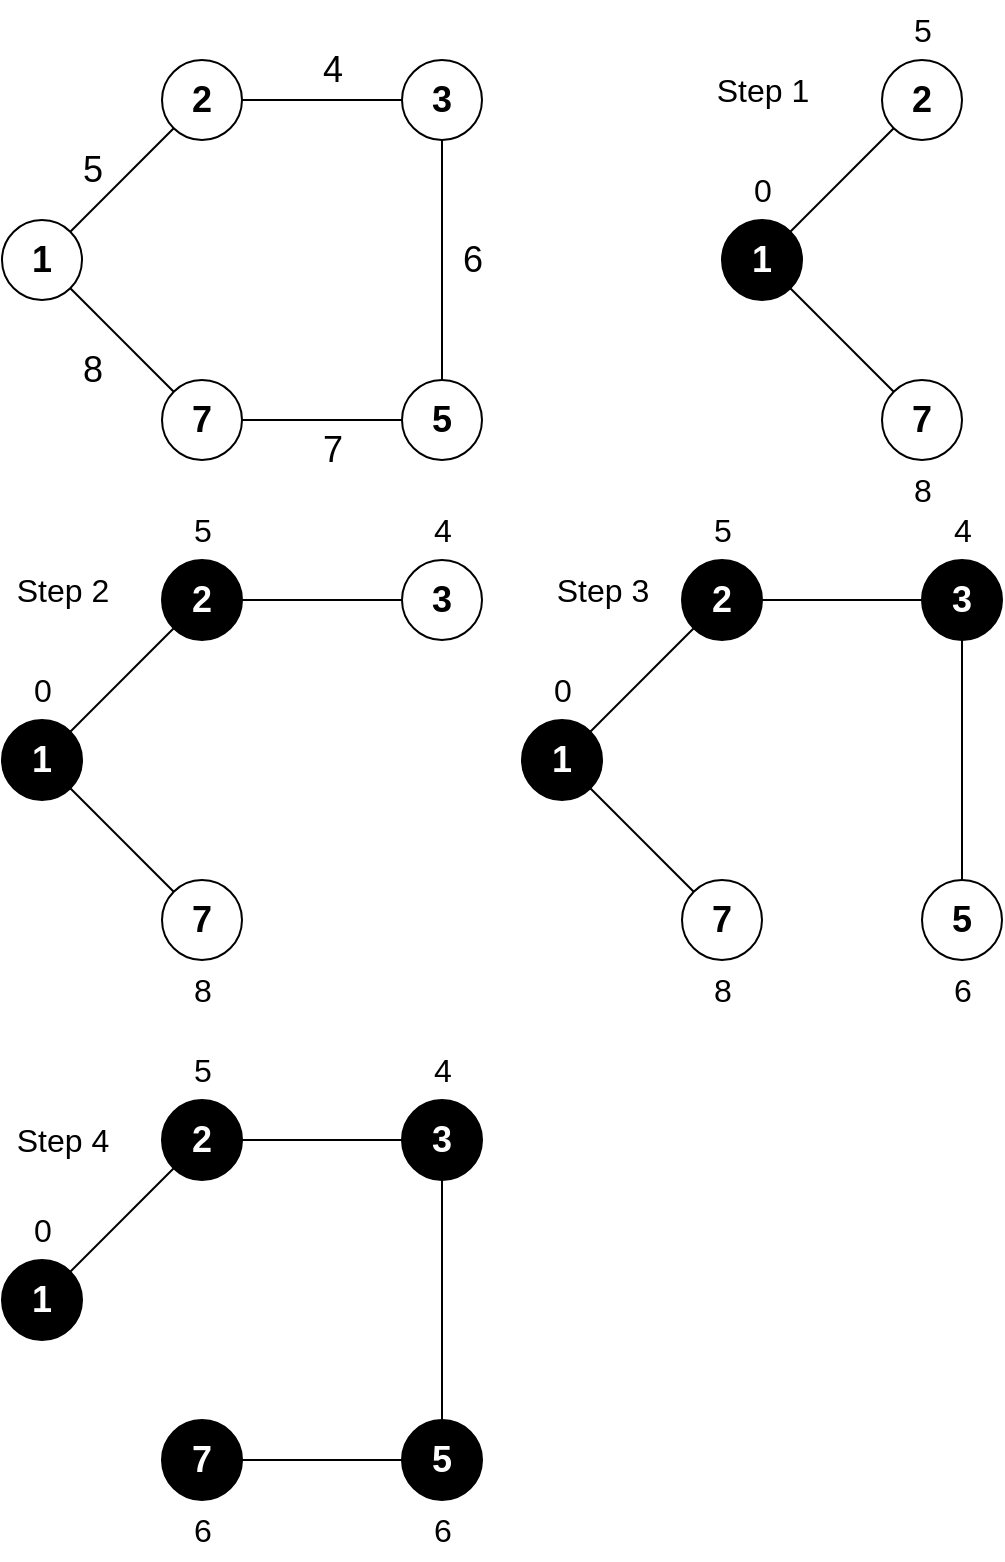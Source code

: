 <mxfile version="12.6.2" type="onedrive"><diagram id="KiY3U6YMpNRzeBWA6Y0t" name="Page-1"><mxGraphModel dx="962" dy="574" grid="1" gridSize="10" guides="1" tooltips="1" connect="1" arrows="1" fold="1" page="1" pageScale="1" pageWidth="827" pageHeight="3000" math="0" shadow="0"><root><mxCell id="0"/><mxCell id="1" parent="0"/><mxCell id="Ini2lzGH3fIirysKKG0V-1" value="&lt;font style=&quot;font-size: 18px&quot;&gt;&lt;b&gt;1&lt;/b&gt;&lt;/font&gt;" style="ellipse;whiteSpace=wrap;html=1;aspect=fixed;" vertex="1" parent="1"><mxGeometry x="40" y="130" width="40" height="40" as="geometry"/></mxCell><mxCell id="Ini2lzGH3fIirysKKG0V-2" value="&lt;font style=&quot;font-size: 18px&quot;&gt;&lt;b&gt;2&lt;/b&gt;&lt;/font&gt;" style="ellipse;whiteSpace=wrap;html=1;aspect=fixed;" vertex="1" parent="1"><mxGeometry x="120" y="50" width="40" height="40" as="geometry"/></mxCell><mxCell id="Ini2lzGH3fIirysKKG0V-3" value="7" style="ellipse;whiteSpace=wrap;html=1;aspect=fixed;fontSize=18;fontStyle=1" vertex="1" parent="1"><mxGeometry x="120" y="210" width="40" height="40" as="geometry"/></mxCell><mxCell id="Ini2lzGH3fIirysKKG0V-4" value="3" style="ellipse;whiteSpace=wrap;html=1;aspect=fixed;fontSize=18;fontStyle=1" vertex="1" parent="1"><mxGeometry x="240" y="50" width="40" height="40" as="geometry"/></mxCell><mxCell id="Ini2lzGH3fIirysKKG0V-5" value="5" style="ellipse;whiteSpace=wrap;html=1;aspect=fixed;fontSize=18;fontStyle=1" vertex="1" parent="1"><mxGeometry x="240" y="210" width="40" height="40" as="geometry"/></mxCell><mxCell id="Ini2lzGH3fIirysKKG0V-8" value="" style="endArrow=none;html=1;entryX=0;entryY=1;entryDx=0;entryDy=0;exitX=1;exitY=0;exitDx=0;exitDy=0;" edge="1" parent="1" source="Ini2lzGH3fIirysKKG0V-1" target="Ini2lzGH3fIirysKKG0V-2"><mxGeometry width="50" height="50" relative="1" as="geometry"><mxPoint x="40" y="320" as="sourcePoint"/><mxPoint x="90" y="270" as="targetPoint"/></mxGeometry></mxCell><mxCell id="Ini2lzGH3fIirysKKG0V-9" value="" style="endArrow=none;html=1;entryX=0;entryY=0;entryDx=0;entryDy=0;exitX=1;exitY=1;exitDx=0;exitDy=0;" edge="1" parent="1" source="Ini2lzGH3fIirysKKG0V-1" target="Ini2lzGH3fIirysKKG0V-3"><mxGeometry width="50" height="50" relative="1" as="geometry"><mxPoint x="84.142" y="145.858" as="sourcePoint"/><mxPoint x="135.858" y="94.142" as="targetPoint"/></mxGeometry></mxCell><mxCell id="Ini2lzGH3fIirysKKG0V-10" value="" style="endArrow=none;html=1;entryX=0;entryY=0.5;entryDx=0;entryDy=0;exitX=1;exitY=0.5;exitDx=0;exitDy=0;" edge="1" parent="1" source="Ini2lzGH3fIirysKKG0V-2" target="Ini2lzGH3fIirysKKG0V-4"><mxGeometry width="50" height="50" relative="1" as="geometry"><mxPoint x="84.142" y="174.142" as="sourcePoint"/><mxPoint x="135.858" y="225.858" as="targetPoint"/></mxGeometry></mxCell><mxCell id="Ini2lzGH3fIirysKKG0V-12" value="" style="endArrow=none;html=1;entryX=0.5;entryY=1;entryDx=0;entryDy=0;exitX=0.5;exitY=0;exitDx=0;exitDy=0;" edge="1" parent="1" source="Ini2lzGH3fIirysKKG0V-5" target="Ini2lzGH3fIirysKKG0V-4"><mxGeometry width="50" height="50" relative="1" as="geometry"><mxPoint x="224.142" y="145.858" as="sourcePoint"/><mxPoint x="255.858" y="94.142" as="targetPoint"/></mxGeometry></mxCell><mxCell id="Ini2lzGH3fIirysKKG0V-14" value="" style="endArrow=none;html=1;entryX=0;entryY=0.5;entryDx=0;entryDy=0;exitX=1;exitY=0.5;exitDx=0;exitDy=0;" edge="1" parent="1" source="Ini2lzGH3fIirysKKG0V-3" target="Ini2lzGH3fIirysKKG0V-5"><mxGeometry width="50" height="50" relative="1" as="geometry"><mxPoint x="250" y="240" as="sourcePoint"/><mxPoint x="210" y="180" as="targetPoint"/></mxGeometry></mxCell><mxCell id="Ini2lzGH3fIirysKKG0V-17" value="5" style="text;html=1;align=center;verticalAlign=middle;resizable=0;points=[];autosize=1;fontSize=18;" vertex="1" parent="1"><mxGeometry x="70" y="90" width="30" height="30" as="geometry"/></mxCell><mxCell id="Ini2lzGH3fIirysKKG0V-18" value="4" style="text;html=1;align=center;verticalAlign=middle;resizable=0;points=[];autosize=1;fontSize=18;" vertex="1" parent="1"><mxGeometry x="190" y="40" width="30" height="30" as="geometry"/></mxCell><mxCell id="Ini2lzGH3fIirysKKG0V-19" value="8" style="text;html=1;align=center;verticalAlign=middle;resizable=0;points=[];autosize=1;fontSize=18;" vertex="1" parent="1"><mxGeometry x="70" y="190" width="30" height="30" as="geometry"/></mxCell><mxCell id="Ini2lzGH3fIirysKKG0V-20" value="7" style="text;html=1;align=center;verticalAlign=middle;resizable=0;points=[];autosize=1;fontSize=18;" vertex="1" parent="1"><mxGeometry x="190" y="230" width="30" height="30" as="geometry"/></mxCell><mxCell id="Ini2lzGH3fIirysKKG0V-25" value="6" style="text;html=1;align=center;verticalAlign=middle;resizable=0;points=[];autosize=1;fontSize=18;" vertex="1" parent="1"><mxGeometry x="260" y="135" width="30" height="30" as="geometry"/></mxCell><mxCell id="Ini2lzGH3fIirysKKG0V-30" value="&lt;font style=&quot;font-size: 18px&quot;&gt;&lt;b&gt;1&lt;/b&gt;&lt;/font&gt;" style="ellipse;whiteSpace=wrap;html=1;aspect=fixed;fontColor=#FFFFFF;fillColor=#000000;" vertex="1" parent="1"><mxGeometry x="400" y="130" width="40" height="40" as="geometry"/></mxCell><mxCell id="Ini2lzGH3fIirysKKG0V-31" value="&lt;font style=&quot;font-size: 18px&quot;&gt;&lt;b&gt;2&lt;/b&gt;&lt;/font&gt;" style="ellipse;whiteSpace=wrap;html=1;aspect=fixed;" vertex="1" parent="1"><mxGeometry x="480" y="50" width="40" height="40" as="geometry"/></mxCell><mxCell id="Ini2lzGH3fIirysKKG0V-32" value="7" style="ellipse;whiteSpace=wrap;html=1;aspect=fixed;fontSize=18;fontStyle=1" vertex="1" parent="1"><mxGeometry x="480" y="210" width="40" height="40" as="geometry"/></mxCell><mxCell id="Ini2lzGH3fIirysKKG0V-33" value="" style="endArrow=none;html=1;entryX=0;entryY=1;entryDx=0;entryDy=0;exitX=1;exitY=0;exitDx=0;exitDy=0;" edge="1" parent="1" source="Ini2lzGH3fIirysKKG0V-30" target="Ini2lzGH3fIirysKKG0V-31"><mxGeometry width="50" height="50" relative="1" as="geometry"><mxPoint x="400" y="320" as="sourcePoint"/><mxPoint x="450" y="270" as="targetPoint"/></mxGeometry></mxCell><mxCell id="Ini2lzGH3fIirysKKG0V-34" value="" style="endArrow=none;html=1;entryX=0;entryY=0;entryDx=0;entryDy=0;exitX=1;exitY=1;exitDx=0;exitDy=0;" edge="1" parent="1" source="Ini2lzGH3fIirysKKG0V-30" target="Ini2lzGH3fIirysKKG0V-32"><mxGeometry width="50" height="50" relative="1" as="geometry"><mxPoint x="444.142" y="145.858" as="sourcePoint"/><mxPoint x="495.858" y="94.142" as="targetPoint"/></mxGeometry></mxCell><mxCell id="Ini2lzGH3fIirysKKG0V-37" value="&lt;font style=&quot;font-size: 16px&quot;&gt;0&lt;/font&gt;" style="text;html=1;align=center;verticalAlign=middle;resizable=0;points=[];autosize=1;fontSize=18;" vertex="1" parent="1"><mxGeometry x="410" y="100" width="20" height="30" as="geometry"/></mxCell><mxCell id="Ini2lzGH3fIirysKKG0V-40" value="&lt;font style=&quot;font-size: 16px&quot;&gt;5&lt;/font&gt;" style="text;html=1;align=center;verticalAlign=middle;resizable=0;points=[];autosize=1;fontSize=18;" vertex="1" parent="1"><mxGeometry x="490" y="20" width="20" height="30" as="geometry"/></mxCell><mxCell id="Ini2lzGH3fIirysKKG0V-41" value="&lt;font style=&quot;font-size: 16px&quot;&gt;8&lt;/font&gt;" style="text;html=1;align=center;verticalAlign=middle;resizable=0;points=[];autosize=1;fontSize=18;" vertex="1" parent="1"><mxGeometry x="490" y="250" width="20" height="30" as="geometry"/></mxCell><mxCell id="Ini2lzGH3fIirysKKG0V-42" value="&lt;font style=&quot;font-size: 18px&quot;&gt;&lt;b&gt;1&lt;/b&gt;&lt;/font&gt;" style="ellipse;whiteSpace=wrap;html=1;aspect=fixed;fontColor=#FFFFFF;fillColor=#000000;" vertex="1" parent="1"><mxGeometry x="40" y="380" width="40" height="40" as="geometry"/></mxCell><mxCell id="Ini2lzGH3fIirysKKG0V-43" value="&lt;font style=&quot;font-size: 18px&quot;&gt;&lt;b&gt;2&lt;/b&gt;&lt;/font&gt;" style="ellipse;whiteSpace=wrap;html=1;aspect=fixed;fillColor=#000000;fontColor=#FFFFFF;" vertex="1" parent="1"><mxGeometry x="120" y="300" width="40" height="40" as="geometry"/></mxCell><mxCell id="Ini2lzGH3fIirysKKG0V-44" value="7" style="ellipse;whiteSpace=wrap;html=1;aspect=fixed;fontSize=18;fontStyle=1" vertex="1" parent="1"><mxGeometry x="120" y="460" width="40" height="40" as="geometry"/></mxCell><mxCell id="Ini2lzGH3fIirysKKG0V-45" value="" style="endArrow=none;html=1;entryX=0;entryY=1;entryDx=0;entryDy=0;exitX=1;exitY=0;exitDx=0;exitDy=0;" edge="1" parent="1" source="Ini2lzGH3fIirysKKG0V-42" target="Ini2lzGH3fIirysKKG0V-43"><mxGeometry width="50" height="50" relative="1" as="geometry"><mxPoint x="40" y="570" as="sourcePoint"/><mxPoint x="90" y="520" as="targetPoint"/></mxGeometry></mxCell><mxCell id="Ini2lzGH3fIirysKKG0V-46" value="" style="endArrow=none;html=1;entryX=0;entryY=0;entryDx=0;entryDy=0;exitX=1;exitY=1;exitDx=0;exitDy=0;" edge="1" parent="1" source="Ini2lzGH3fIirysKKG0V-42" target="Ini2lzGH3fIirysKKG0V-44"><mxGeometry width="50" height="50" relative="1" as="geometry"><mxPoint x="84.142" y="395.858" as="sourcePoint"/><mxPoint x="135.858" y="344.142" as="targetPoint"/></mxGeometry></mxCell><mxCell id="Ini2lzGH3fIirysKKG0V-47" value="&lt;font style=&quot;font-size: 16px&quot;&gt;0&lt;/font&gt;" style="text;html=1;align=center;verticalAlign=middle;resizable=0;points=[];autosize=1;fontSize=18;" vertex="1" parent="1"><mxGeometry x="50" y="350" width="20" height="30" as="geometry"/></mxCell><mxCell id="Ini2lzGH3fIirysKKG0V-48" value="&lt;font style=&quot;font-size: 16px&quot;&gt;5&lt;/font&gt;" style="text;html=1;align=center;verticalAlign=middle;resizable=0;points=[];autosize=1;fontSize=18;" vertex="1" parent="1"><mxGeometry x="130" y="270" width="20" height="30" as="geometry"/></mxCell><mxCell id="Ini2lzGH3fIirysKKG0V-49" value="&lt;font style=&quot;font-size: 16px&quot;&gt;8&lt;/font&gt;" style="text;html=1;align=center;verticalAlign=middle;resizable=0;points=[];autosize=1;fontSize=18;" vertex="1" parent="1"><mxGeometry x="130" y="500" width="20" height="30" as="geometry"/></mxCell><mxCell id="Ini2lzGH3fIirysKKG0V-50" value="3" style="ellipse;whiteSpace=wrap;html=1;aspect=fixed;fontSize=18;fontStyle=1" vertex="1" parent="1"><mxGeometry x="240" y="300" width="40" height="40" as="geometry"/></mxCell><mxCell id="Ini2lzGH3fIirysKKG0V-51" value="" style="endArrow=none;html=1;entryX=0;entryY=0.5;entryDx=0;entryDy=0;exitX=1;exitY=0.5;exitDx=0;exitDy=0;" edge="1" parent="1" target="Ini2lzGH3fIirysKKG0V-50" source="Ini2lzGH3fIirysKKG0V-43"><mxGeometry width="50" height="50" relative="1" as="geometry"><mxPoint x="140" y="320" as="sourcePoint"/><mxPoint x="135.858" y="475.858" as="targetPoint"/></mxGeometry></mxCell><mxCell id="Ini2lzGH3fIirysKKG0V-52" value="&lt;font style=&quot;font-size: 16px&quot;&gt;4&lt;/font&gt;" style="text;html=1;align=center;verticalAlign=middle;resizable=0;points=[];autosize=1;fontSize=18;" vertex="1" parent="1"><mxGeometry x="250" y="270" width="20" height="30" as="geometry"/></mxCell><mxCell id="Ini2lzGH3fIirysKKG0V-53" value="&lt;font style=&quot;font-size: 18px&quot;&gt;&lt;b&gt;1&lt;/b&gt;&lt;/font&gt;" style="ellipse;whiteSpace=wrap;html=1;aspect=fixed;fontColor=#FFFFFF;fillColor=#000000;" vertex="1" parent="1"><mxGeometry x="300" y="380" width="40" height="40" as="geometry"/></mxCell><mxCell id="Ini2lzGH3fIirysKKG0V-54" value="&lt;font style=&quot;font-size: 18px&quot;&gt;&lt;b&gt;2&lt;/b&gt;&lt;/font&gt;" style="ellipse;whiteSpace=wrap;html=1;aspect=fixed;fillColor=#000000;fontColor=#FFFFFF;" vertex="1" parent="1"><mxGeometry x="380" y="300" width="40" height="40" as="geometry"/></mxCell><mxCell id="Ini2lzGH3fIirysKKG0V-55" value="7" style="ellipse;whiteSpace=wrap;html=1;aspect=fixed;fontSize=18;fontStyle=1" vertex="1" parent="1"><mxGeometry x="380" y="460" width="40" height="40" as="geometry"/></mxCell><mxCell id="Ini2lzGH3fIirysKKG0V-56" value="" style="endArrow=none;html=1;entryX=0;entryY=1;entryDx=0;entryDy=0;exitX=1;exitY=0;exitDx=0;exitDy=0;" edge="1" parent="1" source="Ini2lzGH3fIirysKKG0V-53" target="Ini2lzGH3fIirysKKG0V-54"><mxGeometry width="50" height="50" relative="1" as="geometry"><mxPoint x="300" y="570" as="sourcePoint"/><mxPoint x="350" y="520" as="targetPoint"/></mxGeometry></mxCell><mxCell id="Ini2lzGH3fIirysKKG0V-57" value="" style="endArrow=none;html=1;entryX=0;entryY=0;entryDx=0;entryDy=0;exitX=1;exitY=1;exitDx=0;exitDy=0;" edge="1" parent="1" source="Ini2lzGH3fIirysKKG0V-53" target="Ini2lzGH3fIirysKKG0V-55"><mxGeometry width="50" height="50" relative="1" as="geometry"><mxPoint x="344.142" y="395.858" as="sourcePoint"/><mxPoint x="395.858" y="344.142" as="targetPoint"/></mxGeometry></mxCell><mxCell id="Ini2lzGH3fIirysKKG0V-58" value="&lt;font style=&quot;font-size: 16px&quot;&gt;0&lt;/font&gt;" style="text;html=1;align=center;verticalAlign=middle;resizable=0;points=[];autosize=1;fontSize=18;" vertex="1" parent="1"><mxGeometry x="310" y="350" width="20" height="30" as="geometry"/></mxCell><mxCell id="Ini2lzGH3fIirysKKG0V-59" value="&lt;font style=&quot;font-size: 16px&quot;&gt;5&lt;/font&gt;" style="text;html=1;align=center;verticalAlign=middle;resizable=0;points=[];autosize=1;fontSize=18;" vertex="1" parent="1"><mxGeometry x="390" y="270" width="20" height="30" as="geometry"/></mxCell><mxCell id="Ini2lzGH3fIirysKKG0V-60" value="&lt;font style=&quot;font-size: 16px&quot;&gt;8&lt;/font&gt;" style="text;html=1;align=center;verticalAlign=middle;resizable=0;points=[];autosize=1;fontSize=18;" vertex="1" parent="1"><mxGeometry x="390" y="500" width="20" height="30" as="geometry"/></mxCell><mxCell id="Ini2lzGH3fIirysKKG0V-61" value="3" style="ellipse;whiteSpace=wrap;html=1;aspect=fixed;fontSize=18;fontStyle=1;fontColor=#FFFFFF;fillColor=#000000;" vertex="1" parent="1"><mxGeometry x="500" y="300" width="40" height="40" as="geometry"/></mxCell><mxCell id="Ini2lzGH3fIirysKKG0V-62" value="" style="endArrow=none;html=1;entryX=0;entryY=0.5;entryDx=0;entryDy=0;exitX=1;exitY=0.5;exitDx=0;exitDy=0;" edge="1" parent="1" source="Ini2lzGH3fIirysKKG0V-54" target="Ini2lzGH3fIirysKKG0V-61"><mxGeometry width="50" height="50" relative="1" as="geometry"><mxPoint x="400" y="320" as="sourcePoint"/><mxPoint x="395.858" y="475.858" as="targetPoint"/></mxGeometry></mxCell><mxCell id="Ini2lzGH3fIirysKKG0V-63" value="&lt;font style=&quot;font-size: 16px&quot;&gt;4&lt;/font&gt;" style="text;html=1;align=center;verticalAlign=middle;resizable=0;points=[];autosize=1;fontSize=18;" vertex="1" parent="1"><mxGeometry x="510" y="270" width="20" height="30" as="geometry"/></mxCell><mxCell id="Ini2lzGH3fIirysKKG0V-64" value="5" style="ellipse;whiteSpace=wrap;html=1;aspect=fixed;fontSize=18;fontStyle=1" vertex="1" parent="1"><mxGeometry x="500" y="460" width="40" height="40" as="geometry"/></mxCell><mxCell id="Ini2lzGH3fIirysKKG0V-68" value="" style="endArrow=none;html=1;exitX=0.5;exitY=0;exitDx=0;exitDy=0;entryX=0.5;entryY=1;entryDx=0;entryDy=0;" edge="1" parent="1" source="Ini2lzGH3fIirysKKG0V-64" target="Ini2lzGH3fIirysKKG0V-61"><mxGeometry width="50" height="50" relative="1" as="geometry"><mxPoint x="484.142" y="395.858" as="sourcePoint"/><mxPoint x="520" y="360" as="targetPoint"/></mxGeometry></mxCell><mxCell id="Ini2lzGH3fIirysKKG0V-73" value="&lt;font style=&quot;font-size: 16px&quot;&gt;6&lt;/font&gt;" style="text;html=1;align=center;verticalAlign=middle;resizable=0;points=[];autosize=1;fontSize=18;" vertex="1" parent="1"><mxGeometry x="510" y="500" width="20" height="30" as="geometry"/></mxCell><mxCell id="Ini2lzGH3fIirysKKG0V-75" value="&lt;font style=&quot;font-size: 18px&quot;&gt;&lt;b&gt;1&lt;/b&gt;&lt;/font&gt;" style="ellipse;whiteSpace=wrap;html=1;aspect=fixed;fontColor=#FFFFFF;fillColor=#000000;" vertex="1" parent="1"><mxGeometry x="40" y="650" width="40" height="40" as="geometry"/></mxCell><mxCell id="Ini2lzGH3fIirysKKG0V-76" value="&lt;font style=&quot;font-size: 18px&quot;&gt;&lt;b&gt;2&lt;/b&gt;&lt;/font&gt;" style="ellipse;whiteSpace=wrap;html=1;aspect=fixed;fillColor=#000000;fontColor=#FFFFFF;" vertex="1" parent="1"><mxGeometry x="120" y="570" width="40" height="40" as="geometry"/></mxCell><mxCell id="Ini2lzGH3fIirysKKG0V-77" value="7" style="ellipse;whiteSpace=wrap;html=1;aspect=fixed;fontSize=18;fontStyle=1;fontColor=#FFFFFF;fillColor=#000000;" vertex="1" parent="1"><mxGeometry x="120" y="730" width="40" height="40" as="geometry"/></mxCell><mxCell id="Ini2lzGH3fIirysKKG0V-78" value="" style="endArrow=none;html=1;entryX=0;entryY=1;entryDx=0;entryDy=0;exitX=1;exitY=0;exitDx=0;exitDy=0;" edge="1" parent="1" source="Ini2lzGH3fIirysKKG0V-75" target="Ini2lzGH3fIirysKKG0V-76"><mxGeometry width="50" height="50" relative="1" as="geometry"><mxPoint x="40" y="840" as="sourcePoint"/><mxPoint x="90" y="790" as="targetPoint"/></mxGeometry></mxCell><mxCell id="Ini2lzGH3fIirysKKG0V-80" value="&lt;font style=&quot;font-size: 16px&quot;&gt;0&lt;/font&gt;" style="text;html=1;align=center;verticalAlign=middle;resizable=0;points=[];autosize=1;fontSize=18;" vertex="1" parent="1"><mxGeometry x="50" y="620" width="20" height="30" as="geometry"/></mxCell><mxCell id="Ini2lzGH3fIirysKKG0V-81" value="&lt;font style=&quot;font-size: 16px&quot;&gt;5&lt;/font&gt;" style="text;html=1;align=center;verticalAlign=middle;resizable=0;points=[];autosize=1;fontSize=18;" vertex="1" parent="1"><mxGeometry x="130" y="540" width="20" height="30" as="geometry"/></mxCell><mxCell id="Ini2lzGH3fIirysKKG0V-82" value="&lt;font style=&quot;font-size: 16px&quot;&gt;6&lt;/font&gt;" style="text;html=1;align=center;verticalAlign=middle;resizable=0;points=[];autosize=1;fontSize=18;" vertex="1" parent="1"><mxGeometry x="130" y="770" width="20" height="30" as="geometry"/></mxCell><mxCell id="Ini2lzGH3fIirysKKG0V-83" value="3" style="ellipse;whiteSpace=wrap;html=1;aspect=fixed;fontSize=18;fontStyle=1;fontColor=#FFFFFF;fillColor=#000000;" vertex="1" parent="1"><mxGeometry x="240" y="570" width="40" height="40" as="geometry"/></mxCell><mxCell id="Ini2lzGH3fIirysKKG0V-84" value="" style="endArrow=none;html=1;entryX=0;entryY=0.5;entryDx=0;entryDy=0;exitX=1;exitY=0.5;exitDx=0;exitDy=0;" edge="1" parent="1" source="Ini2lzGH3fIirysKKG0V-76" target="Ini2lzGH3fIirysKKG0V-83"><mxGeometry width="50" height="50" relative="1" as="geometry"><mxPoint x="140" y="590" as="sourcePoint"/><mxPoint x="135.858" y="745.858" as="targetPoint"/></mxGeometry></mxCell><mxCell id="Ini2lzGH3fIirysKKG0V-85" value="&lt;font style=&quot;font-size: 16px&quot;&gt;4&lt;/font&gt;" style="text;html=1;align=center;verticalAlign=middle;resizable=0;points=[];autosize=1;fontSize=18;" vertex="1" parent="1"><mxGeometry x="250" y="540" width="20" height="30" as="geometry"/></mxCell><mxCell id="Ini2lzGH3fIirysKKG0V-86" value="5" style="ellipse;whiteSpace=wrap;html=1;aspect=fixed;fontSize=18;fontStyle=1;fillColor=#000000;fontColor=#FFFFFF;" vertex="1" parent="1"><mxGeometry x="240" y="730" width="40" height="40" as="geometry"/></mxCell><mxCell id="Ini2lzGH3fIirysKKG0V-90" value="" style="endArrow=none;html=1;exitX=0.5;exitY=0;exitDx=0;exitDy=0;entryX=0.5;entryY=1;entryDx=0;entryDy=0;" edge="1" parent="1" source="Ini2lzGH3fIirysKKG0V-86" target="Ini2lzGH3fIirysKKG0V-83"><mxGeometry width="50" height="50" relative="1" as="geometry"><mxPoint x="224.142" y="665.858" as="sourcePoint"/><mxPoint x="260" y="630" as="targetPoint"/></mxGeometry></mxCell><mxCell id="Ini2lzGH3fIirysKKG0V-93" value="&lt;font style=&quot;font-size: 16px&quot;&gt;6&lt;/font&gt;" style="text;html=1;align=center;verticalAlign=middle;resizable=0;points=[];autosize=1;fontSize=18;" vertex="1" parent="1"><mxGeometry x="250" y="770" width="20" height="30" as="geometry"/></mxCell><mxCell id="Ini2lzGH3fIirysKKG0V-97" value="" style="endArrow=none;html=1;fontSize=18;fontColor=#FFFFFF;entryX=0;entryY=0.5;entryDx=0;entryDy=0;exitX=1;exitY=0.5;exitDx=0;exitDy=0;" edge="1" parent="1" source="Ini2lzGH3fIirysKKG0V-77" target="Ini2lzGH3fIirysKKG0V-86"><mxGeometry width="50" height="50" relative="1" as="geometry"><mxPoint x="40" y="870" as="sourcePoint"/><mxPoint x="90" y="820" as="targetPoint"/></mxGeometry></mxCell><mxCell id="Ini2lzGH3fIirysKKG0V-99" value="&lt;font style=&quot;font-size: 16px&quot;&gt;Step 1&lt;/font&gt;" style="text;html=1;align=center;verticalAlign=middle;resizable=0;points=[];autosize=1;fontSize=18;" vertex="1" parent="1"><mxGeometry x="390" y="50" width="60" height="30" as="geometry"/></mxCell><mxCell id="Ini2lzGH3fIirysKKG0V-100" value="&lt;font style=&quot;font-size: 16px&quot;&gt;Step 2&lt;/font&gt;" style="text;html=1;align=center;verticalAlign=middle;resizable=0;points=[];autosize=1;fontSize=18;" vertex="1" parent="1"><mxGeometry x="40" y="300" width="60" height="30" as="geometry"/></mxCell><mxCell id="Ini2lzGH3fIirysKKG0V-102" value="&lt;font style=&quot;font-size: 16px&quot;&gt;Step 3&lt;/font&gt;" style="text;html=1;align=center;verticalAlign=middle;resizable=0;points=[];autosize=1;fontSize=18;" vertex="1" parent="1"><mxGeometry x="310" y="300" width="60" height="30" as="geometry"/></mxCell><mxCell id="Ini2lzGH3fIirysKKG0V-103" value="&lt;font style=&quot;font-size: 16px&quot;&gt;Step 4&lt;/font&gt;" style="text;html=1;align=center;verticalAlign=middle;resizable=0;points=[];autosize=1;fontSize=18;" vertex="1" parent="1"><mxGeometry x="40" y="575" width="60" height="30" as="geometry"/></mxCell></root></mxGraphModel></diagram></mxfile>